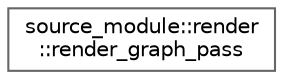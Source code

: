 digraph "类继承关系图"
{
 // LATEX_PDF_SIZE
  bgcolor="transparent";
  edge [fontname=Helvetica,fontsize=10,labelfontname=Helvetica,labelfontsize=10];
  node [fontname=Helvetica,fontsize=10,shape=box,height=0.2,width=0.4];
  rankdir="LR";
  Node0 [id="Node000000",label="source_module::render\l::render_graph_pass",height=0.2,width=0.4,color="grey40", fillcolor="white", style="filled",URL="$classsource__module_1_1render_1_1render__graph__pass.html",tooltip=" "];
}
